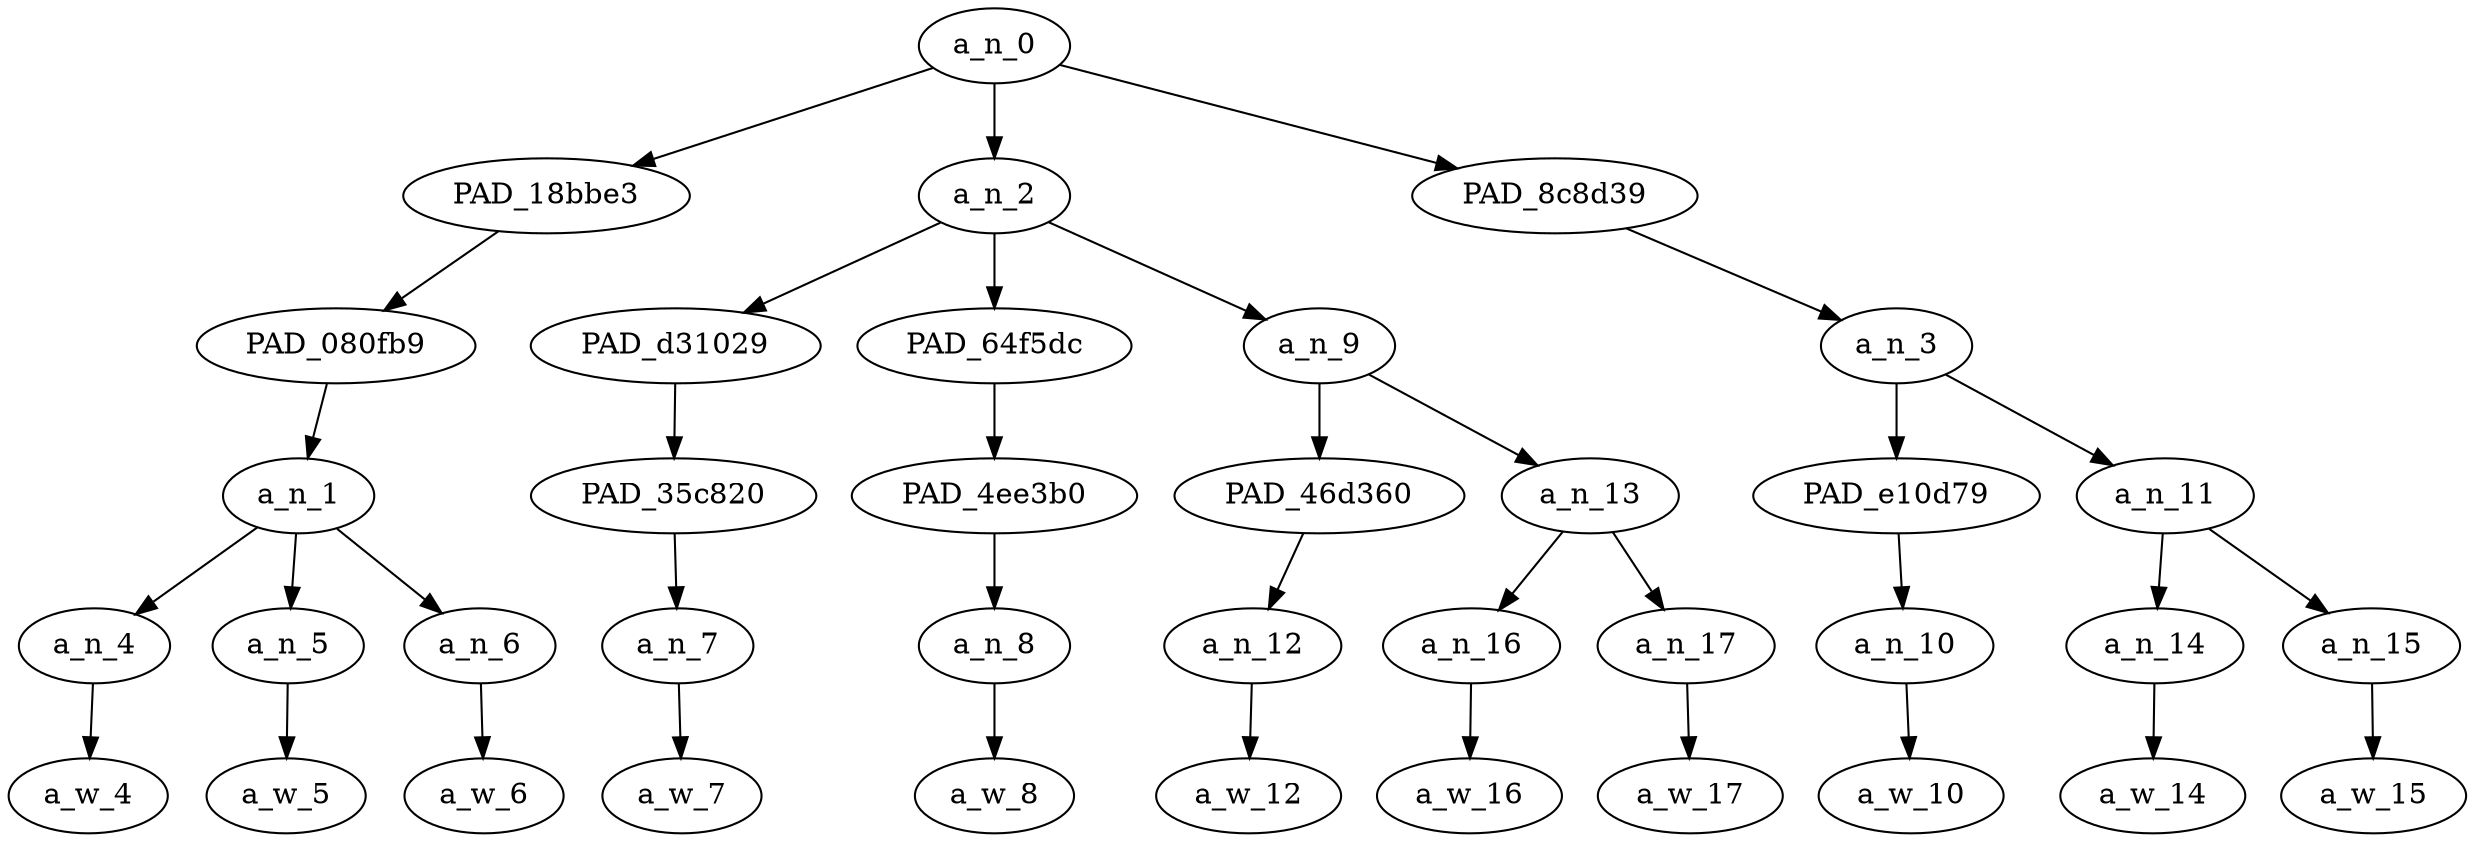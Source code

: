 strict digraph "" {
	a_n_0	[div_dir=1,
		index=0,
		level=5,
		pos="4.666666666666667,5!",
		text_span="[0, 1, 2, 3, 4, 5, 6, 7, 8, 9, 10]",
		value=0.99999997];
	PAD_18bbe3	[div_dir=1,
		index=0,
		level=4,
		pos="1.0,4!",
		text_span="[0, 1, 2]",
		value=0.33248782];
	a_n_0 -> PAD_18bbe3;
	a_n_2	[div_dir=-1,
		index=1,
		level=4,
		pos="4.25,4!",
		text_span="[3, 4, 5, 6, 7]",
		value=0.41294526];
	a_n_0 -> a_n_2;
	PAD_8c8d39	[div_dir=1,
		index=2,
		level=4,
		pos="8.75,4!",
		text_span="[8, 9, 10]",
		value=0.25446910];
	a_n_0 -> PAD_8c8d39;
	PAD_080fb9	[div_dir=1,
		index=0,
		level=3,
		pos="1.0,3!",
		text_span="[0, 1, 2]",
		value=0.33248782];
	PAD_18bbe3 -> PAD_080fb9;
	a_n_1	[div_dir=1,
		index=0,
		level=2,
		pos="1.0,2!",
		text_span="[0, 1, 2]",
		value=0.33248782];
	PAD_080fb9 -> a_n_1;
	a_n_4	[div_dir=1,
		index=0,
		level=1,
		pos="0.0,1!",
		text_span="[0]",
		value=0.11576581];
	a_n_1 -> a_n_4;
	a_n_5	[div_dir=1,
		index=1,
		level=1,
		pos="1.0,1!",
		text_span="[1]",
		value=0.11656686];
	a_n_1 -> a_n_5;
	a_n_6	[div_dir=1,
		index=2,
		level=1,
		pos="2.0,1!",
		text_span="[2]",
		value=0.09983011];
	a_n_1 -> a_n_6;
	a_w_4	[div_dir=0,
		index=0,
		level=0,
		pos="0,0!",
		text_span="[0]",
		value="<user>"];
	a_n_4 -> a_w_4;
	a_w_5	[div_dir=0,
		index=1,
		level=0,
		pos="1,0!",
		text_span="[1]",
		value="<user>1"];
	a_n_5 -> a_w_5;
	a_w_6	[div_dir=0,
		index=2,
		level=0,
		pos="2,0!",
		text_span="[2]",
		value=women];
	a_n_6 -> a_w_6;
	PAD_d31029	[div_dir=1,
		index=1,
		level=3,
		pos="3.0,3!",
		text_span="[3]",
		value=0.04048305];
	a_n_2 -> PAD_d31029;
	PAD_64f5dc	[div_dir=1,
		index=2,
		level=3,
		pos="4.0,3!",
		text_span="[4]",
		value=0.03094098];
	a_n_2 -> PAD_64f5dc;
	a_n_9	[div_dir=-1,
		index=3,
		level=3,
		pos="5.75,3!",
		text_span="[5, 6, 7]",
		value=0.34139620];
	a_n_2 -> a_n_9;
	PAD_35c820	[div_dir=1,
		index=1,
		level=2,
		pos="3.0,2!",
		text_span="[3]",
		value=0.04048305];
	PAD_d31029 -> PAD_35c820;
	a_n_7	[div_dir=1,
		index=3,
		level=1,
		pos="3.0,1!",
		text_span="[3]",
		value=0.04048305];
	PAD_35c820 -> a_n_7;
	a_w_7	[div_dir=0,
		index=3,
		level=0,
		pos="3,0!",
		text_span="[3]",
		value=can];
	a_n_7 -> a_w_7;
	PAD_4ee3b0	[div_dir=1,
		index=2,
		level=2,
		pos="4.0,2!",
		text_span="[4]",
		value=0.03094098];
	PAD_64f5dc -> PAD_4ee3b0;
	a_n_8	[div_dir=1,
		index=4,
		level=1,
		pos="4.0,1!",
		text_span="[4]",
		value=0.03094098];
	PAD_4ee3b0 -> a_n_8;
	a_w_8	[div_dir=0,
		index=4,
		level=0,
		pos="4,0!",
		text_span="[4]",
		value=not];
	a_n_8 -> a_w_8;
	PAD_46d360	[div_dir=-1,
		index=3,
		level=2,
		pos="5.0,2!",
		text_span="[5]",
		value=0.03464482];
	a_n_9 -> PAD_46d360;
	a_n_13	[div_dir=-1,
		index=4,
		level=2,
		pos="6.5,2!",
		text_span="[6, 7]",
		value=0.30654464];
	a_n_9 -> a_n_13;
	a_n_12	[div_dir=-1,
		index=5,
		level=1,
		pos="5.0,1!",
		text_span="[5]",
		value=0.03464482];
	PAD_46d360 -> a_n_12;
	a_w_12	[div_dir=0,
		index=5,
		level=0,
		pos="5,0!",
		text_span="[5]",
		value=be];
	a_n_12 -> a_w_12;
	a_n_16	[div_dir=-1,
		index=6,
		level=1,
		pos="6.0,1!",
		text_span="[6]",
		value=0.09735683];
	a_n_13 -> a_n_16;
	a_n_17	[div_dir=-1,
		index=7,
		level=1,
		pos="7.0,1!",
		text_span="[7]",
		value=0.20896489];
	a_n_13 -> a_n_17;
	a_w_16	[div_dir=0,
		index=6,
		level=0,
		pos="6,0!",
		text_span="[6]",
		value=wise];
	a_n_16 -> a_w_16;
	a_w_17	[div_dir=0,
		index=7,
		level=0,
		pos="7,0!",
		text_span="[7]",
		value=estrogen];
	a_n_17 -> a_w_17;
	a_n_3	[div_dir=1,
		index=4,
		level=3,
		pos="8.75,3!",
		text_span="[8, 9, 10]",
		value=0.25446910];
	PAD_8c8d39 -> a_n_3;
	PAD_e10d79	[div_dir=1,
		index=5,
		level=2,
		pos="8.0,2!",
		text_span="[8]",
		value=0.04241780];
	a_n_3 -> PAD_e10d79;
	a_n_11	[div_dir=1,
		index=6,
		level=2,
		pos="9.5,2!",
		text_span="[9, 10]",
		value=0.21192075];
	a_n_3 -> a_n_11;
	a_n_10	[div_dir=1,
		index=8,
		level=1,
		pos="8.0,1!",
		text_span="[8]",
		value=0.04241780];
	PAD_e10d79 -> a_n_10;
	a_w_10	[div_dir=0,
		index=8,
		level=0,
		pos="8,0!",
		text_span="[8]",
		value=makes];
	a_n_10 -> a_w_10;
	a_n_14	[div_dir=1,
		index=9,
		level=1,
		pos="9.0,1!",
		text_span="[9]",
		value=0.04936928];
	a_n_11 -> a_n_14;
	a_n_15	[div_dir=-1,
		index=10,
		level=1,
		pos="10.0,1!",
		text_span="[10]",
		value=0.16245969];
	a_n_11 -> a_n_15;
	a_w_14	[div_dir=0,
		index=9,
		level=0,
		pos="9,0!",
		text_span="[9]",
		value=them];
	a_n_14 -> a_w_14;
	a_w_15	[div_dir=0,
		index=10,
		level=0,
		pos="10,0!",
		text_span="[10]",
		value=retarded];
	a_n_15 -> a_w_15;
}
